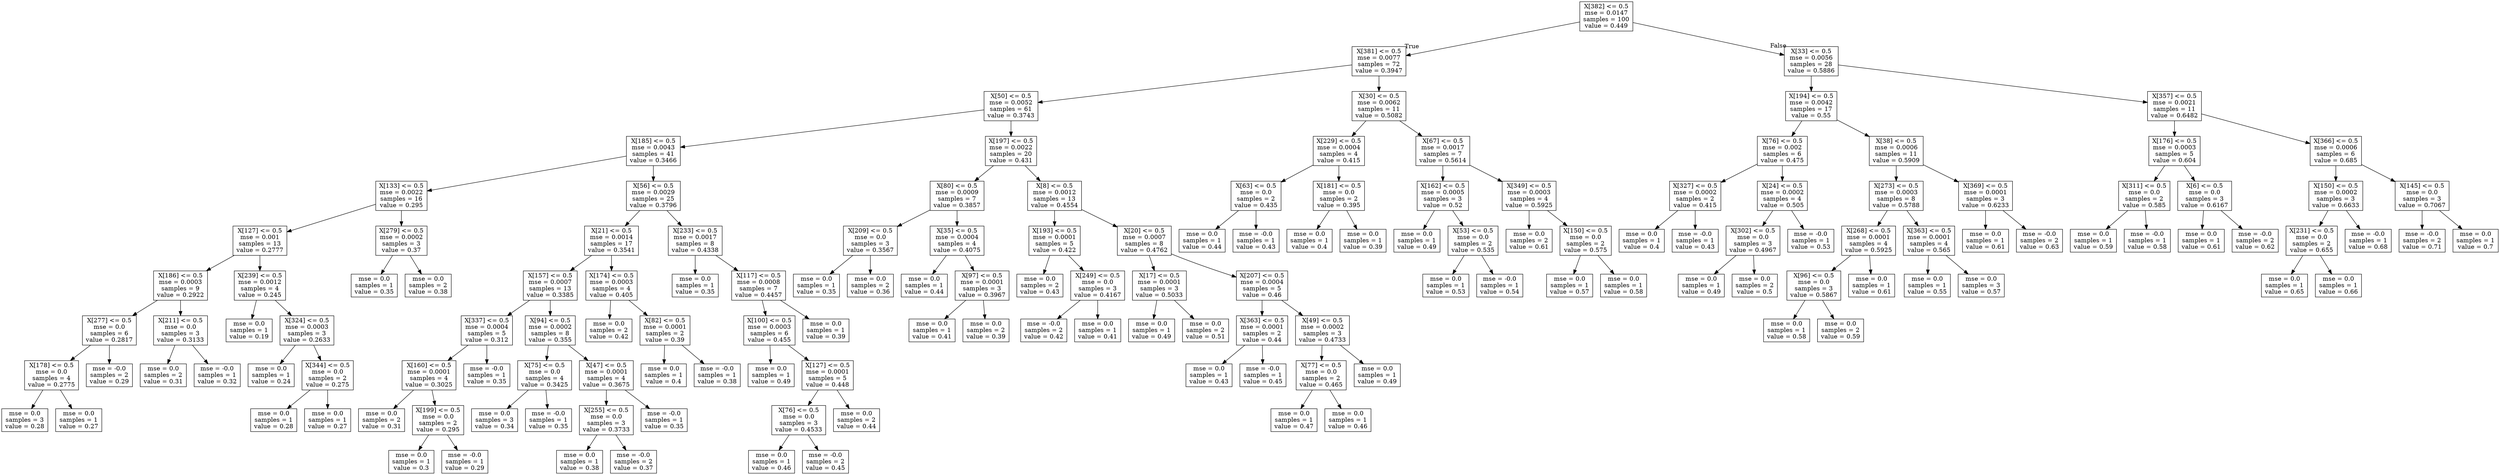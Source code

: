 digraph Tree {
node [shape=box] ;
0 [label="X[382] <= 0.5\nmse = 0.0147\nsamples = 100\nvalue = 0.449"] ;
1 [label="X[381] <= 0.5\nmse = 0.0077\nsamples = 72\nvalue = 0.3947"] ;
0 -> 1 [labeldistance=2.5, labelangle=45, headlabel="True"] ;
2 [label="X[50] <= 0.5\nmse = 0.0052\nsamples = 61\nvalue = 0.3743"] ;
1 -> 2 ;
3 [label="X[185] <= 0.5\nmse = 0.0043\nsamples = 41\nvalue = 0.3466"] ;
2 -> 3 ;
4 [label="X[133] <= 0.5\nmse = 0.0022\nsamples = 16\nvalue = 0.295"] ;
3 -> 4 ;
5 [label="X[127] <= 0.5\nmse = 0.001\nsamples = 13\nvalue = 0.2777"] ;
4 -> 5 ;
6 [label="X[186] <= 0.5\nmse = 0.0003\nsamples = 9\nvalue = 0.2922"] ;
5 -> 6 ;
7 [label="X[277] <= 0.5\nmse = 0.0\nsamples = 6\nvalue = 0.2817"] ;
6 -> 7 ;
8 [label="X[178] <= 0.5\nmse = 0.0\nsamples = 4\nvalue = 0.2775"] ;
7 -> 8 ;
9 [label="mse = 0.0\nsamples = 3\nvalue = 0.28"] ;
8 -> 9 ;
10 [label="mse = 0.0\nsamples = 1\nvalue = 0.27"] ;
8 -> 10 ;
11 [label="mse = -0.0\nsamples = 2\nvalue = 0.29"] ;
7 -> 11 ;
12 [label="X[211] <= 0.5\nmse = 0.0\nsamples = 3\nvalue = 0.3133"] ;
6 -> 12 ;
13 [label="mse = 0.0\nsamples = 2\nvalue = 0.31"] ;
12 -> 13 ;
14 [label="mse = -0.0\nsamples = 1\nvalue = 0.32"] ;
12 -> 14 ;
15 [label="X[239] <= 0.5\nmse = 0.0012\nsamples = 4\nvalue = 0.245"] ;
5 -> 15 ;
16 [label="mse = 0.0\nsamples = 1\nvalue = 0.19"] ;
15 -> 16 ;
17 [label="X[324] <= 0.5\nmse = 0.0003\nsamples = 3\nvalue = 0.2633"] ;
15 -> 17 ;
18 [label="mse = 0.0\nsamples = 1\nvalue = 0.24"] ;
17 -> 18 ;
19 [label="X[344] <= 0.5\nmse = 0.0\nsamples = 2\nvalue = 0.275"] ;
17 -> 19 ;
20 [label="mse = 0.0\nsamples = 1\nvalue = 0.28"] ;
19 -> 20 ;
21 [label="mse = 0.0\nsamples = 1\nvalue = 0.27"] ;
19 -> 21 ;
22 [label="X[279] <= 0.5\nmse = 0.0002\nsamples = 3\nvalue = 0.37"] ;
4 -> 22 ;
23 [label="mse = 0.0\nsamples = 1\nvalue = 0.35"] ;
22 -> 23 ;
24 [label="mse = 0.0\nsamples = 2\nvalue = 0.38"] ;
22 -> 24 ;
25 [label="X[56] <= 0.5\nmse = 0.0029\nsamples = 25\nvalue = 0.3796"] ;
3 -> 25 ;
26 [label="X[21] <= 0.5\nmse = 0.0014\nsamples = 17\nvalue = 0.3541"] ;
25 -> 26 ;
27 [label="X[157] <= 0.5\nmse = 0.0007\nsamples = 13\nvalue = 0.3385"] ;
26 -> 27 ;
28 [label="X[337] <= 0.5\nmse = 0.0004\nsamples = 5\nvalue = 0.312"] ;
27 -> 28 ;
29 [label="X[160] <= 0.5\nmse = 0.0001\nsamples = 4\nvalue = 0.3025"] ;
28 -> 29 ;
30 [label="mse = 0.0\nsamples = 2\nvalue = 0.31"] ;
29 -> 30 ;
31 [label="X[199] <= 0.5\nmse = 0.0\nsamples = 2\nvalue = 0.295"] ;
29 -> 31 ;
32 [label="mse = 0.0\nsamples = 1\nvalue = 0.3"] ;
31 -> 32 ;
33 [label="mse = -0.0\nsamples = 1\nvalue = 0.29"] ;
31 -> 33 ;
34 [label="mse = -0.0\nsamples = 1\nvalue = 0.35"] ;
28 -> 34 ;
35 [label="X[94] <= 0.5\nmse = 0.0002\nsamples = 8\nvalue = 0.355"] ;
27 -> 35 ;
36 [label="X[75] <= 0.5\nmse = 0.0\nsamples = 4\nvalue = 0.3425"] ;
35 -> 36 ;
37 [label="mse = 0.0\nsamples = 3\nvalue = 0.34"] ;
36 -> 37 ;
38 [label="mse = -0.0\nsamples = 1\nvalue = 0.35"] ;
36 -> 38 ;
39 [label="X[47] <= 0.5\nmse = 0.0001\nsamples = 4\nvalue = 0.3675"] ;
35 -> 39 ;
40 [label="X[255] <= 0.5\nmse = 0.0\nsamples = 3\nvalue = 0.3733"] ;
39 -> 40 ;
41 [label="mse = 0.0\nsamples = 1\nvalue = 0.38"] ;
40 -> 41 ;
42 [label="mse = -0.0\nsamples = 2\nvalue = 0.37"] ;
40 -> 42 ;
43 [label="mse = -0.0\nsamples = 1\nvalue = 0.35"] ;
39 -> 43 ;
44 [label="X[174] <= 0.5\nmse = 0.0003\nsamples = 4\nvalue = 0.405"] ;
26 -> 44 ;
45 [label="mse = 0.0\nsamples = 2\nvalue = 0.42"] ;
44 -> 45 ;
46 [label="X[82] <= 0.5\nmse = 0.0001\nsamples = 2\nvalue = 0.39"] ;
44 -> 46 ;
47 [label="mse = 0.0\nsamples = 1\nvalue = 0.4"] ;
46 -> 47 ;
48 [label="mse = -0.0\nsamples = 1\nvalue = 0.38"] ;
46 -> 48 ;
49 [label="X[233] <= 0.5\nmse = 0.0017\nsamples = 8\nvalue = 0.4338"] ;
25 -> 49 ;
50 [label="mse = 0.0\nsamples = 1\nvalue = 0.35"] ;
49 -> 50 ;
51 [label="X[117] <= 0.5\nmse = 0.0008\nsamples = 7\nvalue = 0.4457"] ;
49 -> 51 ;
52 [label="X[100] <= 0.5\nmse = 0.0003\nsamples = 6\nvalue = 0.455"] ;
51 -> 52 ;
53 [label="mse = 0.0\nsamples = 1\nvalue = 0.49"] ;
52 -> 53 ;
54 [label="X[127] <= 0.5\nmse = 0.0001\nsamples = 5\nvalue = 0.448"] ;
52 -> 54 ;
55 [label="X[76] <= 0.5\nmse = 0.0\nsamples = 3\nvalue = 0.4533"] ;
54 -> 55 ;
56 [label="mse = 0.0\nsamples = 1\nvalue = 0.46"] ;
55 -> 56 ;
57 [label="mse = -0.0\nsamples = 2\nvalue = 0.45"] ;
55 -> 57 ;
58 [label="mse = 0.0\nsamples = 2\nvalue = 0.44"] ;
54 -> 58 ;
59 [label="mse = 0.0\nsamples = 1\nvalue = 0.39"] ;
51 -> 59 ;
60 [label="X[197] <= 0.5\nmse = 0.0022\nsamples = 20\nvalue = 0.431"] ;
2 -> 60 ;
61 [label="X[80] <= 0.5\nmse = 0.0009\nsamples = 7\nvalue = 0.3857"] ;
60 -> 61 ;
62 [label="X[209] <= 0.5\nmse = 0.0\nsamples = 3\nvalue = 0.3567"] ;
61 -> 62 ;
63 [label="mse = 0.0\nsamples = 1\nvalue = 0.35"] ;
62 -> 63 ;
64 [label="mse = 0.0\nsamples = 2\nvalue = 0.36"] ;
62 -> 64 ;
65 [label="X[35] <= 0.5\nmse = 0.0004\nsamples = 4\nvalue = 0.4075"] ;
61 -> 65 ;
66 [label="mse = 0.0\nsamples = 1\nvalue = 0.44"] ;
65 -> 66 ;
67 [label="X[97] <= 0.5\nmse = 0.0001\nsamples = 3\nvalue = 0.3967"] ;
65 -> 67 ;
68 [label="mse = 0.0\nsamples = 1\nvalue = 0.41"] ;
67 -> 68 ;
69 [label="mse = 0.0\nsamples = 2\nvalue = 0.39"] ;
67 -> 69 ;
70 [label="X[8] <= 0.5\nmse = 0.0012\nsamples = 13\nvalue = 0.4554"] ;
60 -> 70 ;
71 [label="X[193] <= 0.5\nmse = 0.0001\nsamples = 5\nvalue = 0.422"] ;
70 -> 71 ;
72 [label="mse = 0.0\nsamples = 2\nvalue = 0.43"] ;
71 -> 72 ;
73 [label="X[249] <= 0.5\nmse = 0.0\nsamples = 3\nvalue = 0.4167"] ;
71 -> 73 ;
74 [label="mse = -0.0\nsamples = 2\nvalue = 0.42"] ;
73 -> 74 ;
75 [label="mse = 0.0\nsamples = 1\nvalue = 0.41"] ;
73 -> 75 ;
76 [label="X[20] <= 0.5\nmse = 0.0007\nsamples = 8\nvalue = 0.4762"] ;
70 -> 76 ;
77 [label="X[17] <= 0.5\nmse = 0.0001\nsamples = 3\nvalue = 0.5033"] ;
76 -> 77 ;
78 [label="mse = 0.0\nsamples = 1\nvalue = 0.49"] ;
77 -> 78 ;
79 [label="mse = 0.0\nsamples = 2\nvalue = 0.51"] ;
77 -> 79 ;
80 [label="X[207] <= 0.5\nmse = 0.0004\nsamples = 5\nvalue = 0.46"] ;
76 -> 80 ;
81 [label="X[363] <= 0.5\nmse = 0.0001\nsamples = 2\nvalue = 0.44"] ;
80 -> 81 ;
82 [label="mse = 0.0\nsamples = 1\nvalue = 0.43"] ;
81 -> 82 ;
83 [label="mse = -0.0\nsamples = 1\nvalue = 0.45"] ;
81 -> 83 ;
84 [label="X[49] <= 0.5\nmse = 0.0002\nsamples = 3\nvalue = 0.4733"] ;
80 -> 84 ;
85 [label="X[77] <= 0.5\nmse = 0.0\nsamples = 2\nvalue = 0.465"] ;
84 -> 85 ;
86 [label="mse = 0.0\nsamples = 1\nvalue = 0.47"] ;
85 -> 86 ;
87 [label="mse = 0.0\nsamples = 1\nvalue = 0.46"] ;
85 -> 87 ;
88 [label="mse = 0.0\nsamples = 1\nvalue = 0.49"] ;
84 -> 88 ;
89 [label="X[30] <= 0.5\nmse = 0.0062\nsamples = 11\nvalue = 0.5082"] ;
1 -> 89 ;
90 [label="X[229] <= 0.5\nmse = 0.0004\nsamples = 4\nvalue = 0.415"] ;
89 -> 90 ;
91 [label="X[63] <= 0.5\nmse = 0.0\nsamples = 2\nvalue = 0.435"] ;
90 -> 91 ;
92 [label="mse = 0.0\nsamples = 1\nvalue = 0.44"] ;
91 -> 92 ;
93 [label="mse = -0.0\nsamples = 1\nvalue = 0.43"] ;
91 -> 93 ;
94 [label="X[181] <= 0.5\nmse = 0.0\nsamples = 2\nvalue = 0.395"] ;
90 -> 94 ;
95 [label="mse = 0.0\nsamples = 1\nvalue = 0.4"] ;
94 -> 95 ;
96 [label="mse = 0.0\nsamples = 1\nvalue = 0.39"] ;
94 -> 96 ;
97 [label="X[67] <= 0.5\nmse = 0.0017\nsamples = 7\nvalue = 0.5614"] ;
89 -> 97 ;
98 [label="X[162] <= 0.5\nmse = 0.0005\nsamples = 3\nvalue = 0.52"] ;
97 -> 98 ;
99 [label="mse = 0.0\nsamples = 1\nvalue = 0.49"] ;
98 -> 99 ;
100 [label="X[53] <= 0.5\nmse = 0.0\nsamples = 2\nvalue = 0.535"] ;
98 -> 100 ;
101 [label="mse = 0.0\nsamples = 1\nvalue = 0.53"] ;
100 -> 101 ;
102 [label="mse = -0.0\nsamples = 1\nvalue = 0.54"] ;
100 -> 102 ;
103 [label="X[349] <= 0.5\nmse = 0.0003\nsamples = 4\nvalue = 0.5925"] ;
97 -> 103 ;
104 [label="mse = 0.0\nsamples = 2\nvalue = 0.61"] ;
103 -> 104 ;
105 [label="X[150] <= 0.5\nmse = 0.0\nsamples = 2\nvalue = 0.575"] ;
103 -> 105 ;
106 [label="mse = 0.0\nsamples = 1\nvalue = 0.57"] ;
105 -> 106 ;
107 [label="mse = 0.0\nsamples = 1\nvalue = 0.58"] ;
105 -> 107 ;
108 [label="X[33] <= 0.5\nmse = 0.0056\nsamples = 28\nvalue = 0.5886"] ;
0 -> 108 [labeldistance=2.5, labelangle=-45, headlabel="False"] ;
109 [label="X[194] <= 0.5\nmse = 0.0042\nsamples = 17\nvalue = 0.55"] ;
108 -> 109 ;
110 [label="X[76] <= 0.5\nmse = 0.002\nsamples = 6\nvalue = 0.475"] ;
109 -> 110 ;
111 [label="X[327] <= 0.5\nmse = 0.0002\nsamples = 2\nvalue = 0.415"] ;
110 -> 111 ;
112 [label="mse = 0.0\nsamples = 1\nvalue = 0.4"] ;
111 -> 112 ;
113 [label="mse = -0.0\nsamples = 1\nvalue = 0.43"] ;
111 -> 113 ;
114 [label="X[24] <= 0.5\nmse = 0.0002\nsamples = 4\nvalue = 0.505"] ;
110 -> 114 ;
115 [label="X[302] <= 0.5\nmse = 0.0\nsamples = 3\nvalue = 0.4967"] ;
114 -> 115 ;
116 [label="mse = 0.0\nsamples = 1\nvalue = 0.49"] ;
115 -> 116 ;
117 [label="mse = 0.0\nsamples = 2\nvalue = 0.5"] ;
115 -> 117 ;
118 [label="mse = -0.0\nsamples = 1\nvalue = 0.53"] ;
114 -> 118 ;
119 [label="X[38] <= 0.5\nmse = 0.0006\nsamples = 11\nvalue = 0.5909"] ;
109 -> 119 ;
120 [label="X[273] <= 0.5\nmse = 0.0003\nsamples = 8\nvalue = 0.5788"] ;
119 -> 120 ;
121 [label="X[268] <= 0.5\nmse = 0.0001\nsamples = 4\nvalue = 0.5925"] ;
120 -> 121 ;
122 [label="X[96] <= 0.5\nmse = 0.0\nsamples = 3\nvalue = 0.5867"] ;
121 -> 122 ;
123 [label="mse = 0.0\nsamples = 1\nvalue = 0.58"] ;
122 -> 123 ;
124 [label="mse = 0.0\nsamples = 2\nvalue = 0.59"] ;
122 -> 124 ;
125 [label="mse = 0.0\nsamples = 1\nvalue = 0.61"] ;
121 -> 125 ;
126 [label="X[363] <= 0.5\nmse = 0.0001\nsamples = 4\nvalue = 0.565"] ;
120 -> 126 ;
127 [label="mse = 0.0\nsamples = 1\nvalue = 0.55"] ;
126 -> 127 ;
128 [label="mse = 0.0\nsamples = 3\nvalue = 0.57"] ;
126 -> 128 ;
129 [label="X[369] <= 0.5\nmse = 0.0001\nsamples = 3\nvalue = 0.6233"] ;
119 -> 129 ;
130 [label="mse = 0.0\nsamples = 1\nvalue = 0.61"] ;
129 -> 130 ;
131 [label="mse = -0.0\nsamples = 2\nvalue = 0.63"] ;
129 -> 131 ;
132 [label="X[357] <= 0.5\nmse = 0.0021\nsamples = 11\nvalue = 0.6482"] ;
108 -> 132 ;
133 [label="X[176] <= 0.5\nmse = 0.0003\nsamples = 5\nvalue = 0.604"] ;
132 -> 133 ;
134 [label="X[311] <= 0.5\nmse = 0.0\nsamples = 2\nvalue = 0.585"] ;
133 -> 134 ;
135 [label="mse = 0.0\nsamples = 1\nvalue = 0.59"] ;
134 -> 135 ;
136 [label="mse = -0.0\nsamples = 1\nvalue = 0.58"] ;
134 -> 136 ;
137 [label="X[6] <= 0.5\nmse = 0.0\nsamples = 3\nvalue = 0.6167"] ;
133 -> 137 ;
138 [label="mse = 0.0\nsamples = 1\nvalue = 0.61"] ;
137 -> 138 ;
139 [label="mse = -0.0\nsamples = 2\nvalue = 0.62"] ;
137 -> 139 ;
140 [label="X[366] <= 0.5\nmse = 0.0006\nsamples = 6\nvalue = 0.685"] ;
132 -> 140 ;
141 [label="X[150] <= 0.5\nmse = 0.0002\nsamples = 3\nvalue = 0.6633"] ;
140 -> 141 ;
142 [label="X[231] <= 0.5\nmse = 0.0\nsamples = 2\nvalue = 0.655"] ;
141 -> 142 ;
143 [label="mse = 0.0\nsamples = 1\nvalue = 0.65"] ;
142 -> 143 ;
144 [label="mse = 0.0\nsamples = 1\nvalue = 0.66"] ;
142 -> 144 ;
145 [label="mse = -0.0\nsamples = 1\nvalue = 0.68"] ;
141 -> 145 ;
146 [label="X[145] <= 0.5\nmse = 0.0\nsamples = 3\nvalue = 0.7067"] ;
140 -> 146 ;
147 [label="mse = -0.0\nsamples = 2\nvalue = 0.71"] ;
146 -> 147 ;
148 [label="mse = 0.0\nsamples = 1\nvalue = 0.7"] ;
146 -> 148 ;
}